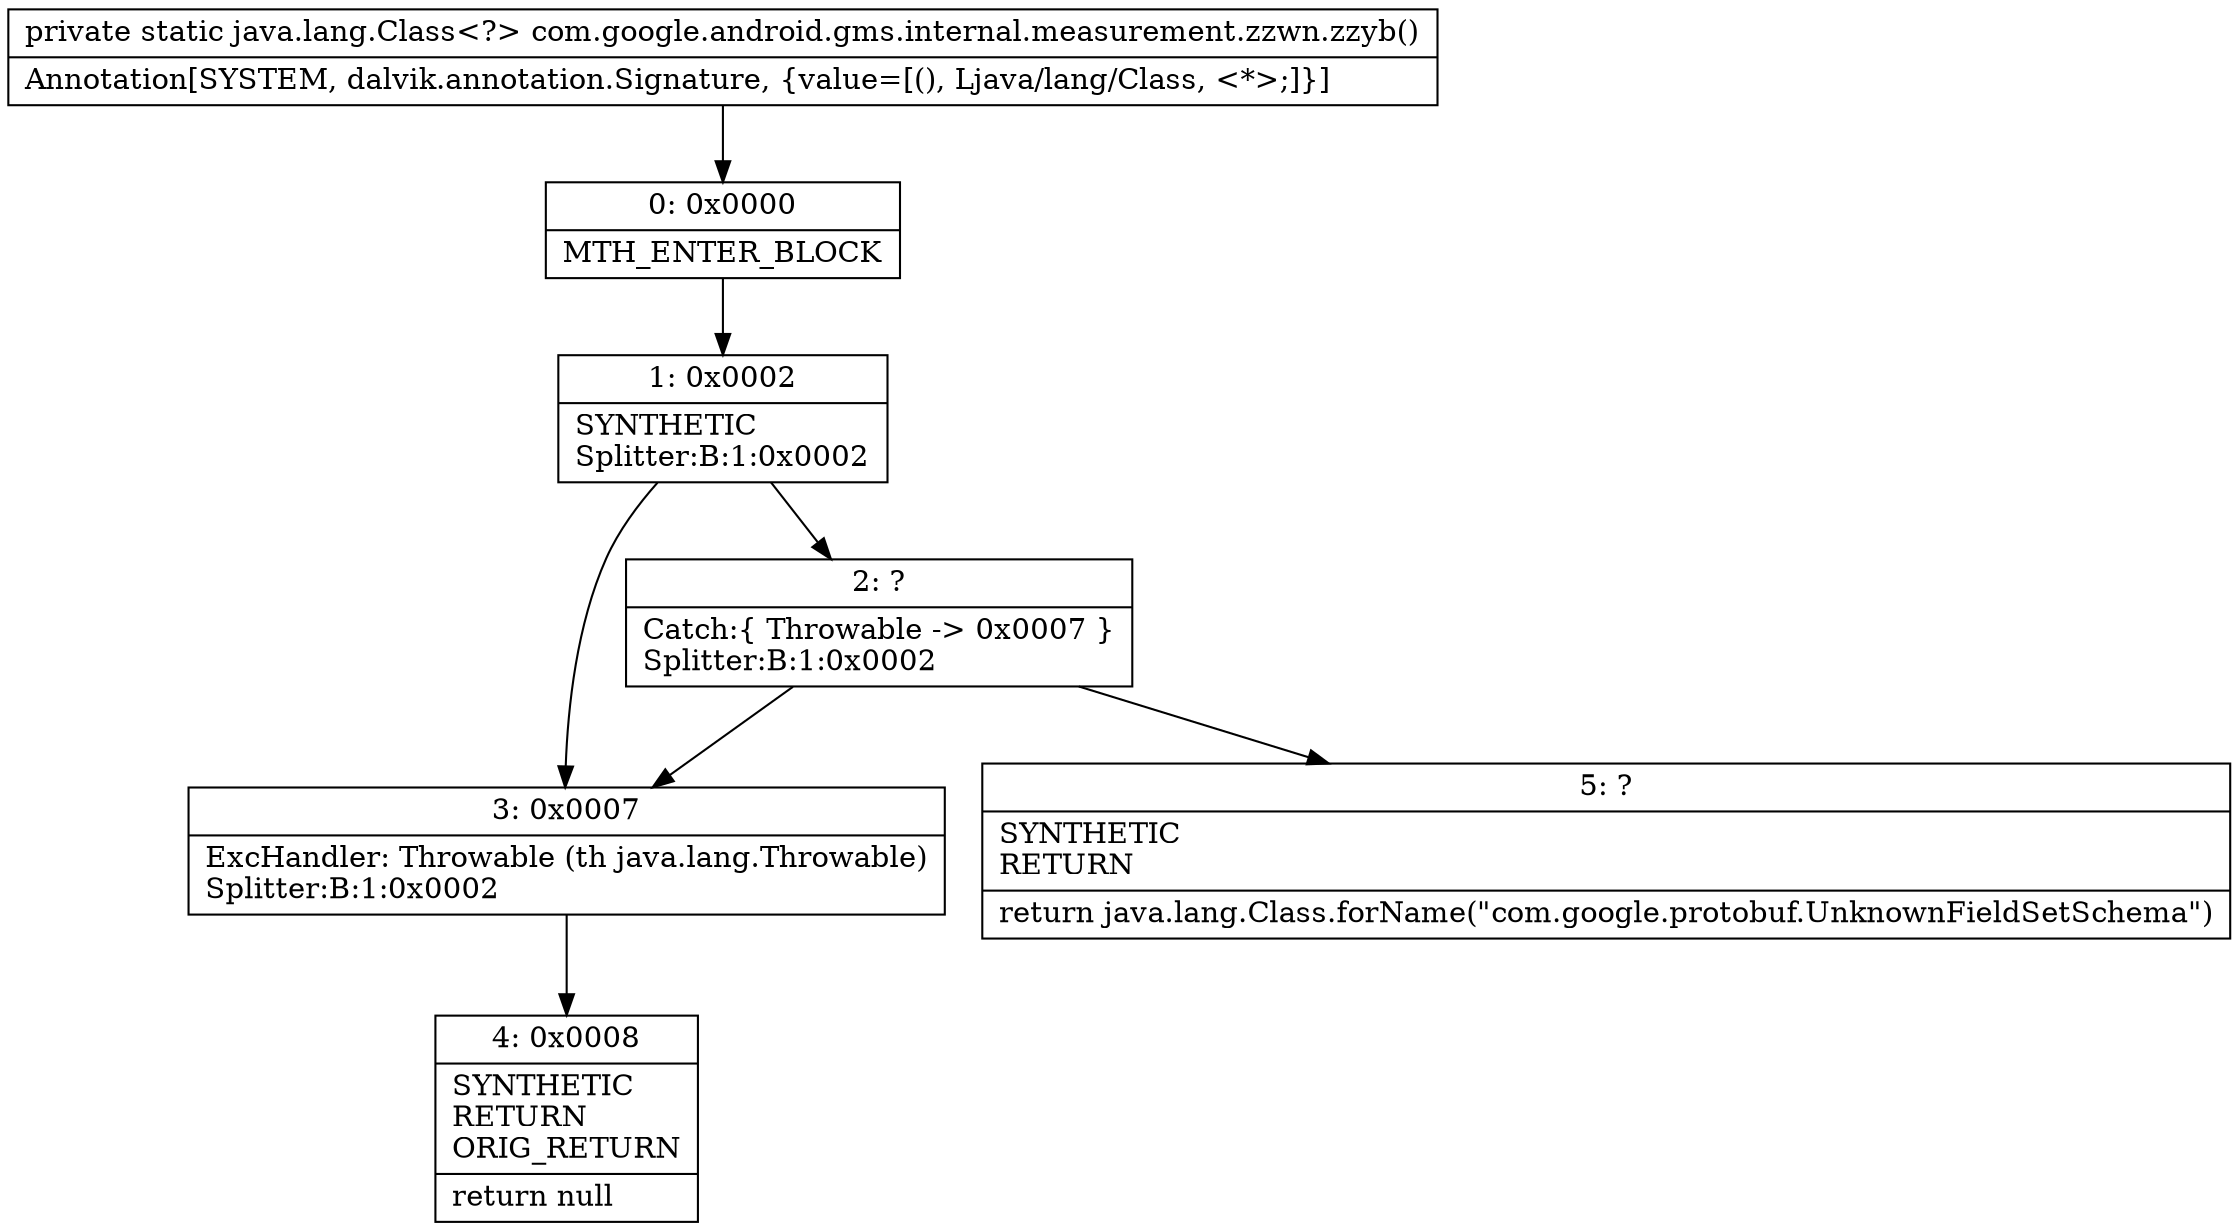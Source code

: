 digraph "CFG forcom.google.android.gms.internal.measurement.zzwn.zzyb()Ljava\/lang\/Class;" {
Node_0 [shape=record,label="{0\:\ 0x0000|MTH_ENTER_BLOCK\l}"];
Node_1 [shape=record,label="{1\:\ 0x0002|SYNTHETIC\lSplitter:B:1:0x0002\l}"];
Node_2 [shape=record,label="{2\:\ ?|Catch:\{ Throwable \-\> 0x0007 \}\lSplitter:B:1:0x0002\l}"];
Node_3 [shape=record,label="{3\:\ 0x0007|ExcHandler: Throwable (th java.lang.Throwable)\lSplitter:B:1:0x0002\l}"];
Node_4 [shape=record,label="{4\:\ 0x0008|SYNTHETIC\lRETURN\lORIG_RETURN\l|return null\l}"];
Node_5 [shape=record,label="{5\:\ ?|SYNTHETIC\lRETURN\l|return java.lang.Class.forName(\"com.google.protobuf.UnknownFieldSetSchema\")\l}"];
MethodNode[shape=record,label="{private static java.lang.Class\<?\> com.google.android.gms.internal.measurement.zzwn.zzyb()  | Annotation[SYSTEM, dalvik.annotation.Signature, \{value=[(), Ljava\/lang\/Class, \<*\>;]\}]\l}"];
MethodNode -> Node_0;
Node_0 -> Node_1;
Node_1 -> Node_2;
Node_1 -> Node_3;
Node_2 -> Node_3;
Node_2 -> Node_5;
Node_3 -> Node_4;
}

